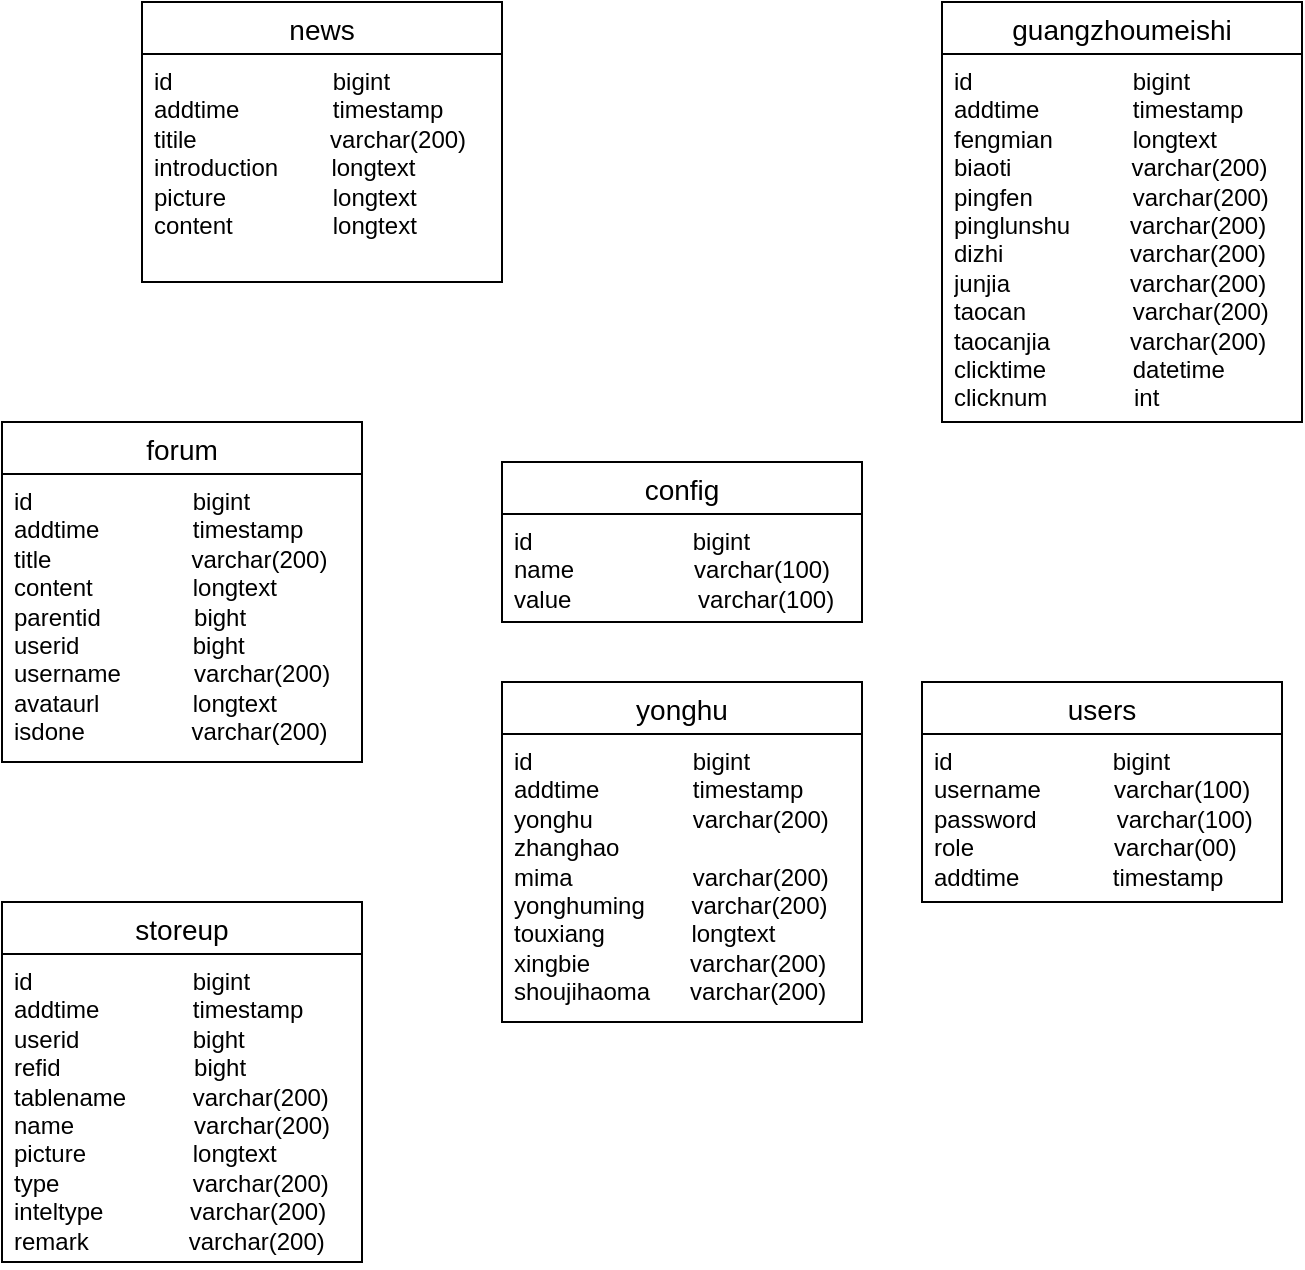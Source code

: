 <mxfile version="21.2.1" type="github">
  <diagram name="第 1 页" id="0wcwWPJAPjKWId4LyUgT">
    <mxGraphModel dx="993" dy="619" grid="1" gridSize="10" guides="1" tooltips="1" connect="1" arrows="1" fold="1" page="1" pageScale="1" pageWidth="827" pageHeight="1169" math="0" shadow="0">
      <root>
        <mxCell id="0" />
        <mxCell id="1" parent="0" />
        <mxCell id="7vOshoIPOsqwPko8_OAB-36" value="news" style="swimlane;fontStyle=0;childLayout=stackLayout;horizontal=1;startSize=26;horizontalStack=0;resizeParent=1;resizeParentMax=0;resizeLast=0;collapsible=1;marginBottom=0;align=center;fontSize=14;" vertex="1" parent="1">
          <mxGeometry x="170" y="90" width="180" height="140" as="geometry">
            <mxRectangle x="330" y="250" width="70" height="30" as="alternateBounds" />
          </mxGeometry>
        </mxCell>
        <mxCell id="7vOshoIPOsqwPko8_OAB-37" value="id&amp;nbsp; &amp;nbsp; &amp;nbsp; &amp;nbsp; &amp;nbsp; &amp;nbsp; &amp;nbsp; &amp;nbsp; &amp;nbsp; &amp;nbsp; &amp;nbsp; &amp;nbsp; bigint&lt;br&gt;addtime&amp;nbsp; &amp;nbsp; &amp;nbsp; &amp;nbsp; &amp;nbsp; &amp;nbsp; &amp;nbsp; timestamp&lt;br&gt;titile&amp;nbsp; &amp;nbsp; &amp;nbsp; &amp;nbsp; &amp;nbsp; &amp;nbsp; &amp;nbsp; &amp;nbsp; &amp;nbsp; &amp;nbsp; varchar(200)&lt;br&gt;introduction&amp;nbsp; &amp;nbsp; &amp;nbsp; &amp;nbsp; longtext&lt;br&gt;picture&amp;nbsp; &amp;nbsp; &amp;nbsp; &amp;nbsp; &amp;nbsp; &amp;nbsp; &amp;nbsp; &amp;nbsp; longtext&lt;br&gt;content&amp;nbsp; &amp;nbsp; &amp;nbsp; &amp;nbsp; &amp;nbsp; &amp;nbsp; &amp;nbsp; &amp;nbsp;longtext" style="text;strokeColor=none;fillColor=none;spacingLeft=4;spacingRight=4;overflow=hidden;rotatable=0;points=[[0,0.5],[1,0.5]];portConstraint=eastwest;fontSize=12;whiteSpace=wrap;html=1;" vertex="1" parent="7vOshoIPOsqwPko8_OAB-36">
          <mxGeometry y="26" width="180" height="114" as="geometry" />
        </mxCell>
        <mxCell id="7vOshoIPOsqwPko8_OAB-54" value="guangzhoumeishi" style="swimlane;fontStyle=0;childLayout=stackLayout;horizontal=1;startSize=26;horizontalStack=0;resizeParent=1;resizeParentMax=0;resizeLast=0;collapsible=1;marginBottom=0;align=center;fontSize=14;" vertex="1" parent="1">
          <mxGeometry x="570" y="90" width="180" height="210" as="geometry">
            <mxRectangle x="330" y="250" width="70" height="30" as="alternateBounds" />
          </mxGeometry>
        </mxCell>
        <mxCell id="7vOshoIPOsqwPko8_OAB-55" value="id&amp;nbsp; &amp;nbsp; &amp;nbsp; &amp;nbsp; &amp;nbsp; &amp;nbsp; &amp;nbsp; &amp;nbsp; &amp;nbsp; &amp;nbsp; &amp;nbsp; &amp;nbsp; bigint&lt;br&gt;addtime&amp;nbsp; &amp;nbsp; &amp;nbsp; &amp;nbsp; &amp;nbsp; &amp;nbsp; &amp;nbsp; timestamp&lt;br&gt;fengmian&amp;nbsp; &amp;nbsp; &amp;nbsp; &amp;nbsp; &amp;nbsp; &amp;nbsp; longtext&lt;br&gt;biaoti&amp;nbsp; &amp;nbsp; &amp;nbsp; &amp;nbsp; &amp;nbsp; &amp;nbsp; &amp;nbsp; &amp;nbsp; &amp;nbsp; varchar(200)&lt;br&gt;pingfen&amp;nbsp; &amp;nbsp; &amp;nbsp; &amp;nbsp; &amp;nbsp; &amp;nbsp; &amp;nbsp; &amp;nbsp;varchar(200)&lt;br&gt;pinglunshu&amp;nbsp; &amp;nbsp; &amp;nbsp; &amp;nbsp; &amp;nbsp;varchar(200)&lt;br&gt;dizhi&amp;nbsp; &amp;nbsp; &amp;nbsp; &amp;nbsp; &amp;nbsp; &amp;nbsp; &amp;nbsp; &amp;nbsp; &amp;nbsp; &amp;nbsp;varchar(200)&lt;br&gt;junjia&amp;nbsp; &amp;nbsp; &amp;nbsp; &amp;nbsp; &amp;nbsp; &amp;nbsp; &amp;nbsp; &amp;nbsp; &amp;nbsp; varchar(200)&lt;br&gt;taocan&amp;nbsp; &amp;nbsp; &amp;nbsp; &amp;nbsp; &amp;nbsp; &amp;nbsp; &amp;nbsp; &amp;nbsp; varchar(200)&lt;br&gt;taocanjia&amp;nbsp; &amp;nbsp; &amp;nbsp; &amp;nbsp; &amp;nbsp; &amp;nbsp; varchar(200)&lt;br&gt;clicktime&amp;nbsp; &amp;nbsp; &amp;nbsp; &amp;nbsp; &amp;nbsp; &amp;nbsp; &amp;nbsp;datetime&lt;br&gt;clicknum&amp;nbsp; &amp;nbsp; &amp;nbsp; &amp;nbsp; &amp;nbsp; &amp;nbsp; &amp;nbsp;int" style="text;strokeColor=none;fillColor=none;spacingLeft=4;spacingRight=4;overflow=hidden;rotatable=0;points=[[0,0.5],[1,0.5]];portConstraint=eastwest;fontSize=12;whiteSpace=wrap;html=1;" vertex="1" parent="7vOshoIPOsqwPko8_OAB-54">
          <mxGeometry y="26" width="180" height="184" as="geometry" />
        </mxCell>
        <mxCell id="7vOshoIPOsqwPko8_OAB-62" value="config" style="swimlane;fontStyle=0;childLayout=stackLayout;horizontal=1;startSize=26;horizontalStack=0;resizeParent=1;resizeParentMax=0;resizeLast=0;collapsible=1;marginBottom=0;align=center;fontSize=14;" vertex="1" parent="1">
          <mxGeometry x="350" y="320" width="180" height="80" as="geometry">
            <mxRectangle x="330" y="250" width="70" height="30" as="alternateBounds" />
          </mxGeometry>
        </mxCell>
        <mxCell id="7vOshoIPOsqwPko8_OAB-63" value="id&amp;nbsp; &amp;nbsp; &amp;nbsp; &amp;nbsp; &amp;nbsp; &amp;nbsp; &amp;nbsp; &amp;nbsp; &amp;nbsp; &amp;nbsp; &amp;nbsp; &amp;nbsp; bigint&lt;br&gt;name&amp;nbsp; &amp;nbsp; &amp;nbsp; &amp;nbsp; &amp;nbsp; &amp;nbsp; &amp;nbsp; &amp;nbsp; &amp;nbsp; varchar(100)&lt;br&gt;value&amp;nbsp; &amp;nbsp; &amp;nbsp; &amp;nbsp; &amp;nbsp; &amp;nbsp; &amp;nbsp; &amp;nbsp; &amp;nbsp; &amp;nbsp;varchar(100)" style="text;strokeColor=none;fillColor=none;spacingLeft=4;spacingRight=4;overflow=hidden;rotatable=0;points=[[0,0.5],[1,0.5]];portConstraint=eastwest;fontSize=12;whiteSpace=wrap;html=1;" vertex="1" parent="7vOshoIPOsqwPko8_OAB-62">
          <mxGeometry y="26" width="180" height="54" as="geometry" />
        </mxCell>
        <mxCell id="7vOshoIPOsqwPko8_OAB-64" value="forum" style="swimlane;fontStyle=0;childLayout=stackLayout;horizontal=1;startSize=26;horizontalStack=0;resizeParent=1;resizeParentMax=0;resizeLast=0;collapsible=1;marginBottom=0;align=center;fontSize=14;" vertex="1" parent="1">
          <mxGeometry x="100" y="300" width="180" height="170" as="geometry">
            <mxRectangle x="330" y="250" width="70" height="30" as="alternateBounds" />
          </mxGeometry>
        </mxCell>
        <mxCell id="7vOshoIPOsqwPko8_OAB-65" value="id&amp;nbsp; &amp;nbsp; &amp;nbsp; &amp;nbsp; &amp;nbsp; &amp;nbsp; &amp;nbsp; &amp;nbsp; &amp;nbsp; &amp;nbsp; &amp;nbsp; &amp;nbsp; bigint&lt;br&gt;addtime&amp;nbsp; &amp;nbsp; &amp;nbsp; &amp;nbsp; &amp;nbsp; &amp;nbsp; &amp;nbsp; timestamp&lt;br&gt;title&amp;nbsp; &amp;nbsp; &amp;nbsp; &amp;nbsp; &amp;nbsp; &amp;nbsp; &amp;nbsp; &amp;nbsp; &amp;nbsp; &amp;nbsp; &amp;nbsp;varchar(200)&lt;br&gt;content&amp;nbsp; &amp;nbsp; &amp;nbsp; &amp;nbsp; &amp;nbsp; &amp;nbsp; &amp;nbsp; &amp;nbsp;longtext&lt;br&gt;parentid&amp;nbsp; &amp;nbsp; &amp;nbsp; &amp;nbsp; &amp;nbsp; &amp;nbsp; &amp;nbsp; bight&lt;br&gt;userid&amp;nbsp; &amp;nbsp; &amp;nbsp; &amp;nbsp; &amp;nbsp; &amp;nbsp; &amp;nbsp; &amp;nbsp; &amp;nbsp;bight&lt;br&gt;username&amp;nbsp; &amp;nbsp; &amp;nbsp; &amp;nbsp; &amp;nbsp; &amp;nbsp;varchar(200)&lt;br&gt;avataurl&amp;nbsp; &amp;nbsp; &amp;nbsp; &amp;nbsp; &amp;nbsp; &amp;nbsp; &amp;nbsp; longtext&lt;br&gt;isdone&amp;nbsp; &amp;nbsp; &amp;nbsp; &amp;nbsp; &amp;nbsp; &amp;nbsp; &amp;nbsp; &amp;nbsp; varchar(200)" style="text;strokeColor=none;fillColor=none;spacingLeft=4;spacingRight=4;overflow=hidden;rotatable=0;points=[[0,0.5],[1,0.5]];portConstraint=eastwest;fontSize=12;whiteSpace=wrap;html=1;" vertex="1" parent="7vOshoIPOsqwPko8_OAB-64">
          <mxGeometry y="26" width="180" height="144" as="geometry" />
        </mxCell>
        <mxCell id="7vOshoIPOsqwPko8_OAB-66" value="yonghu" style="swimlane;fontStyle=0;childLayout=stackLayout;horizontal=1;startSize=26;horizontalStack=0;resizeParent=1;resizeParentMax=0;resizeLast=0;collapsible=1;marginBottom=0;align=center;fontSize=14;" vertex="1" parent="1">
          <mxGeometry x="350" y="430" width="180" height="170" as="geometry">
            <mxRectangle x="330" y="250" width="70" height="30" as="alternateBounds" />
          </mxGeometry>
        </mxCell>
        <mxCell id="7vOshoIPOsqwPko8_OAB-67" value="id&amp;nbsp; &amp;nbsp; &amp;nbsp; &amp;nbsp; &amp;nbsp; &amp;nbsp; &amp;nbsp; &amp;nbsp; &amp;nbsp; &amp;nbsp; &amp;nbsp; &amp;nbsp; bigint&lt;br&gt;addtime&amp;nbsp; &amp;nbsp; &amp;nbsp; &amp;nbsp; &amp;nbsp; &amp;nbsp; &amp;nbsp; timestamp&lt;br&gt;yonghu&amp;nbsp; &amp;nbsp; &amp;nbsp; &amp;nbsp; &amp;nbsp; &amp;nbsp; &amp;nbsp; &amp;nbsp;varchar(200)&lt;br&gt;zhanghao&amp;nbsp; &amp;nbsp; &amp;nbsp; &amp;nbsp; &amp;nbsp; &amp;nbsp; &amp;nbsp; &amp;nbsp; &amp;nbsp;&amp;nbsp;&lt;br&gt;mima&amp;nbsp; &amp;nbsp; &amp;nbsp; &amp;nbsp; &amp;nbsp; &amp;nbsp; &amp;nbsp; &amp;nbsp; &amp;nbsp; varchar(200)&lt;br&gt;yonghuming&amp;nbsp; &amp;nbsp; &amp;nbsp; &amp;nbsp;varchar(200)&lt;br&gt;touxiang&amp;nbsp; &amp;nbsp; &amp;nbsp; &amp;nbsp; &amp;nbsp; &amp;nbsp; &amp;nbsp;longtext&lt;br&gt;xingbie&amp;nbsp; &amp;nbsp; &amp;nbsp; &amp;nbsp; &amp;nbsp; &amp;nbsp; &amp;nbsp; &amp;nbsp;varchar(200)&lt;br&gt;shoujihaoma&amp;nbsp; &amp;nbsp; &amp;nbsp; varchar(200)" style="text;strokeColor=none;fillColor=none;spacingLeft=4;spacingRight=4;overflow=hidden;rotatable=0;points=[[0,0.5],[1,0.5]];portConstraint=eastwest;fontSize=12;whiteSpace=wrap;html=1;" vertex="1" parent="7vOshoIPOsqwPko8_OAB-66">
          <mxGeometry y="26" width="180" height="144" as="geometry" />
        </mxCell>
        <mxCell id="7vOshoIPOsqwPko8_OAB-68" value="users" style="swimlane;fontStyle=0;childLayout=stackLayout;horizontal=1;startSize=26;horizontalStack=0;resizeParent=1;resizeParentMax=0;resizeLast=0;collapsible=1;marginBottom=0;align=center;fontSize=14;" vertex="1" parent="1">
          <mxGeometry x="560" y="430" width="180" height="110" as="geometry">
            <mxRectangle x="330" y="250" width="70" height="30" as="alternateBounds" />
          </mxGeometry>
        </mxCell>
        <mxCell id="7vOshoIPOsqwPko8_OAB-69" value="id&amp;nbsp; &amp;nbsp; &amp;nbsp; &amp;nbsp; &amp;nbsp; &amp;nbsp; &amp;nbsp; &amp;nbsp; &amp;nbsp; &amp;nbsp; &amp;nbsp; &amp;nbsp; bigint&lt;br&gt;username&amp;nbsp; &amp;nbsp; &amp;nbsp; &amp;nbsp; &amp;nbsp; &amp;nbsp;varchar(100)&lt;br&gt;password&amp;nbsp; &amp;nbsp; &amp;nbsp; &amp;nbsp; &amp;nbsp; &amp;nbsp; varchar(100)&amp;nbsp; &amp;nbsp; role&amp;nbsp; &amp;nbsp; &amp;nbsp; &amp;nbsp; &amp;nbsp; &amp;nbsp; &amp;nbsp; &amp;nbsp; &amp;nbsp; &amp;nbsp; &amp;nbsp;varchar(00)&lt;br&gt;addtime&amp;nbsp; &amp;nbsp; &amp;nbsp; &amp;nbsp; &amp;nbsp; &amp;nbsp; &amp;nbsp; timestamp&lt;br&gt;&amp;nbsp; &amp;nbsp;&amp;nbsp;" style="text;strokeColor=none;fillColor=none;spacingLeft=4;spacingRight=4;overflow=hidden;rotatable=0;points=[[0,0.5],[1,0.5]];portConstraint=eastwest;fontSize=12;whiteSpace=wrap;html=1;" vertex="1" parent="7vOshoIPOsqwPko8_OAB-68">
          <mxGeometry y="26" width="180" height="84" as="geometry" />
        </mxCell>
        <mxCell id="7vOshoIPOsqwPko8_OAB-70" value="storeup" style="swimlane;fontStyle=0;childLayout=stackLayout;horizontal=1;startSize=26;horizontalStack=0;resizeParent=1;resizeParentMax=0;resizeLast=0;collapsible=1;marginBottom=0;align=center;fontSize=14;" vertex="1" parent="1">
          <mxGeometry x="100" y="540" width="180" height="180" as="geometry">
            <mxRectangle x="330" y="250" width="70" height="30" as="alternateBounds" />
          </mxGeometry>
        </mxCell>
        <mxCell id="7vOshoIPOsqwPko8_OAB-71" value="id&amp;nbsp; &amp;nbsp; &amp;nbsp; &amp;nbsp; &amp;nbsp; &amp;nbsp; &amp;nbsp; &amp;nbsp; &amp;nbsp; &amp;nbsp; &amp;nbsp; &amp;nbsp; bigint&lt;br&gt;addtime&amp;nbsp; &amp;nbsp; &amp;nbsp; &amp;nbsp; &amp;nbsp; &amp;nbsp; &amp;nbsp; timestamp&lt;br&gt;userid&amp;nbsp; &amp;nbsp; &amp;nbsp; &amp;nbsp; &amp;nbsp; &amp;nbsp; &amp;nbsp; &amp;nbsp; &amp;nbsp;bight&lt;br&gt;refid&amp;nbsp; &amp;nbsp; &amp;nbsp; &amp;nbsp; &amp;nbsp; &amp;nbsp; &amp;nbsp; &amp;nbsp; &amp;nbsp; &amp;nbsp; bight&lt;br&gt;tablename&amp;nbsp; &amp;nbsp; &amp;nbsp; &amp;nbsp; &amp;nbsp; varchar(200)&lt;br&gt;name&amp;nbsp; &amp;nbsp; &amp;nbsp; &amp;nbsp; &amp;nbsp; &amp;nbsp; &amp;nbsp; &amp;nbsp; &amp;nbsp; varchar(200)&lt;br&gt;picture&amp;nbsp; &amp;nbsp; &amp;nbsp; &amp;nbsp; &amp;nbsp; &amp;nbsp; &amp;nbsp; &amp;nbsp; longtext&lt;br&gt;type&amp;nbsp; &amp;nbsp; &amp;nbsp; &amp;nbsp; &amp;nbsp; &amp;nbsp; &amp;nbsp; &amp;nbsp; &amp;nbsp;&amp;nbsp;&amp;nbsp; varchar(200)&lt;br&gt;inteltype&amp;nbsp; &amp;nbsp; &amp;nbsp; &amp;nbsp; &amp;nbsp; &amp;nbsp; &amp;nbsp;varchar(200)&lt;br&gt;remark&amp;nbsp; &amp;nbsp; &amp;nbsp; &amp;nbsp; &amp;nbsp; &amp;nbsp; &amp;nbsp; &amp;nbsp;varchar(200)" style="text;strokeColor=none;fillColor=none;spacingLeft=4;spacingRight=4;overflow=hidden;rotatable=0;points=[[0,0.5],[1,0.5]];portConstraint=eastwest;fontSize=12;whiteSpace=wrap;html=1;" vertex="1" parent="7vOshoIPOsqwPko8_OAB-70">
          <mxGeometry y="26" width="180" height="154" as="geometry" />
        </mxCell>
      </root>
    </mxGraphModel>
  </diagram>
</mxfile>
